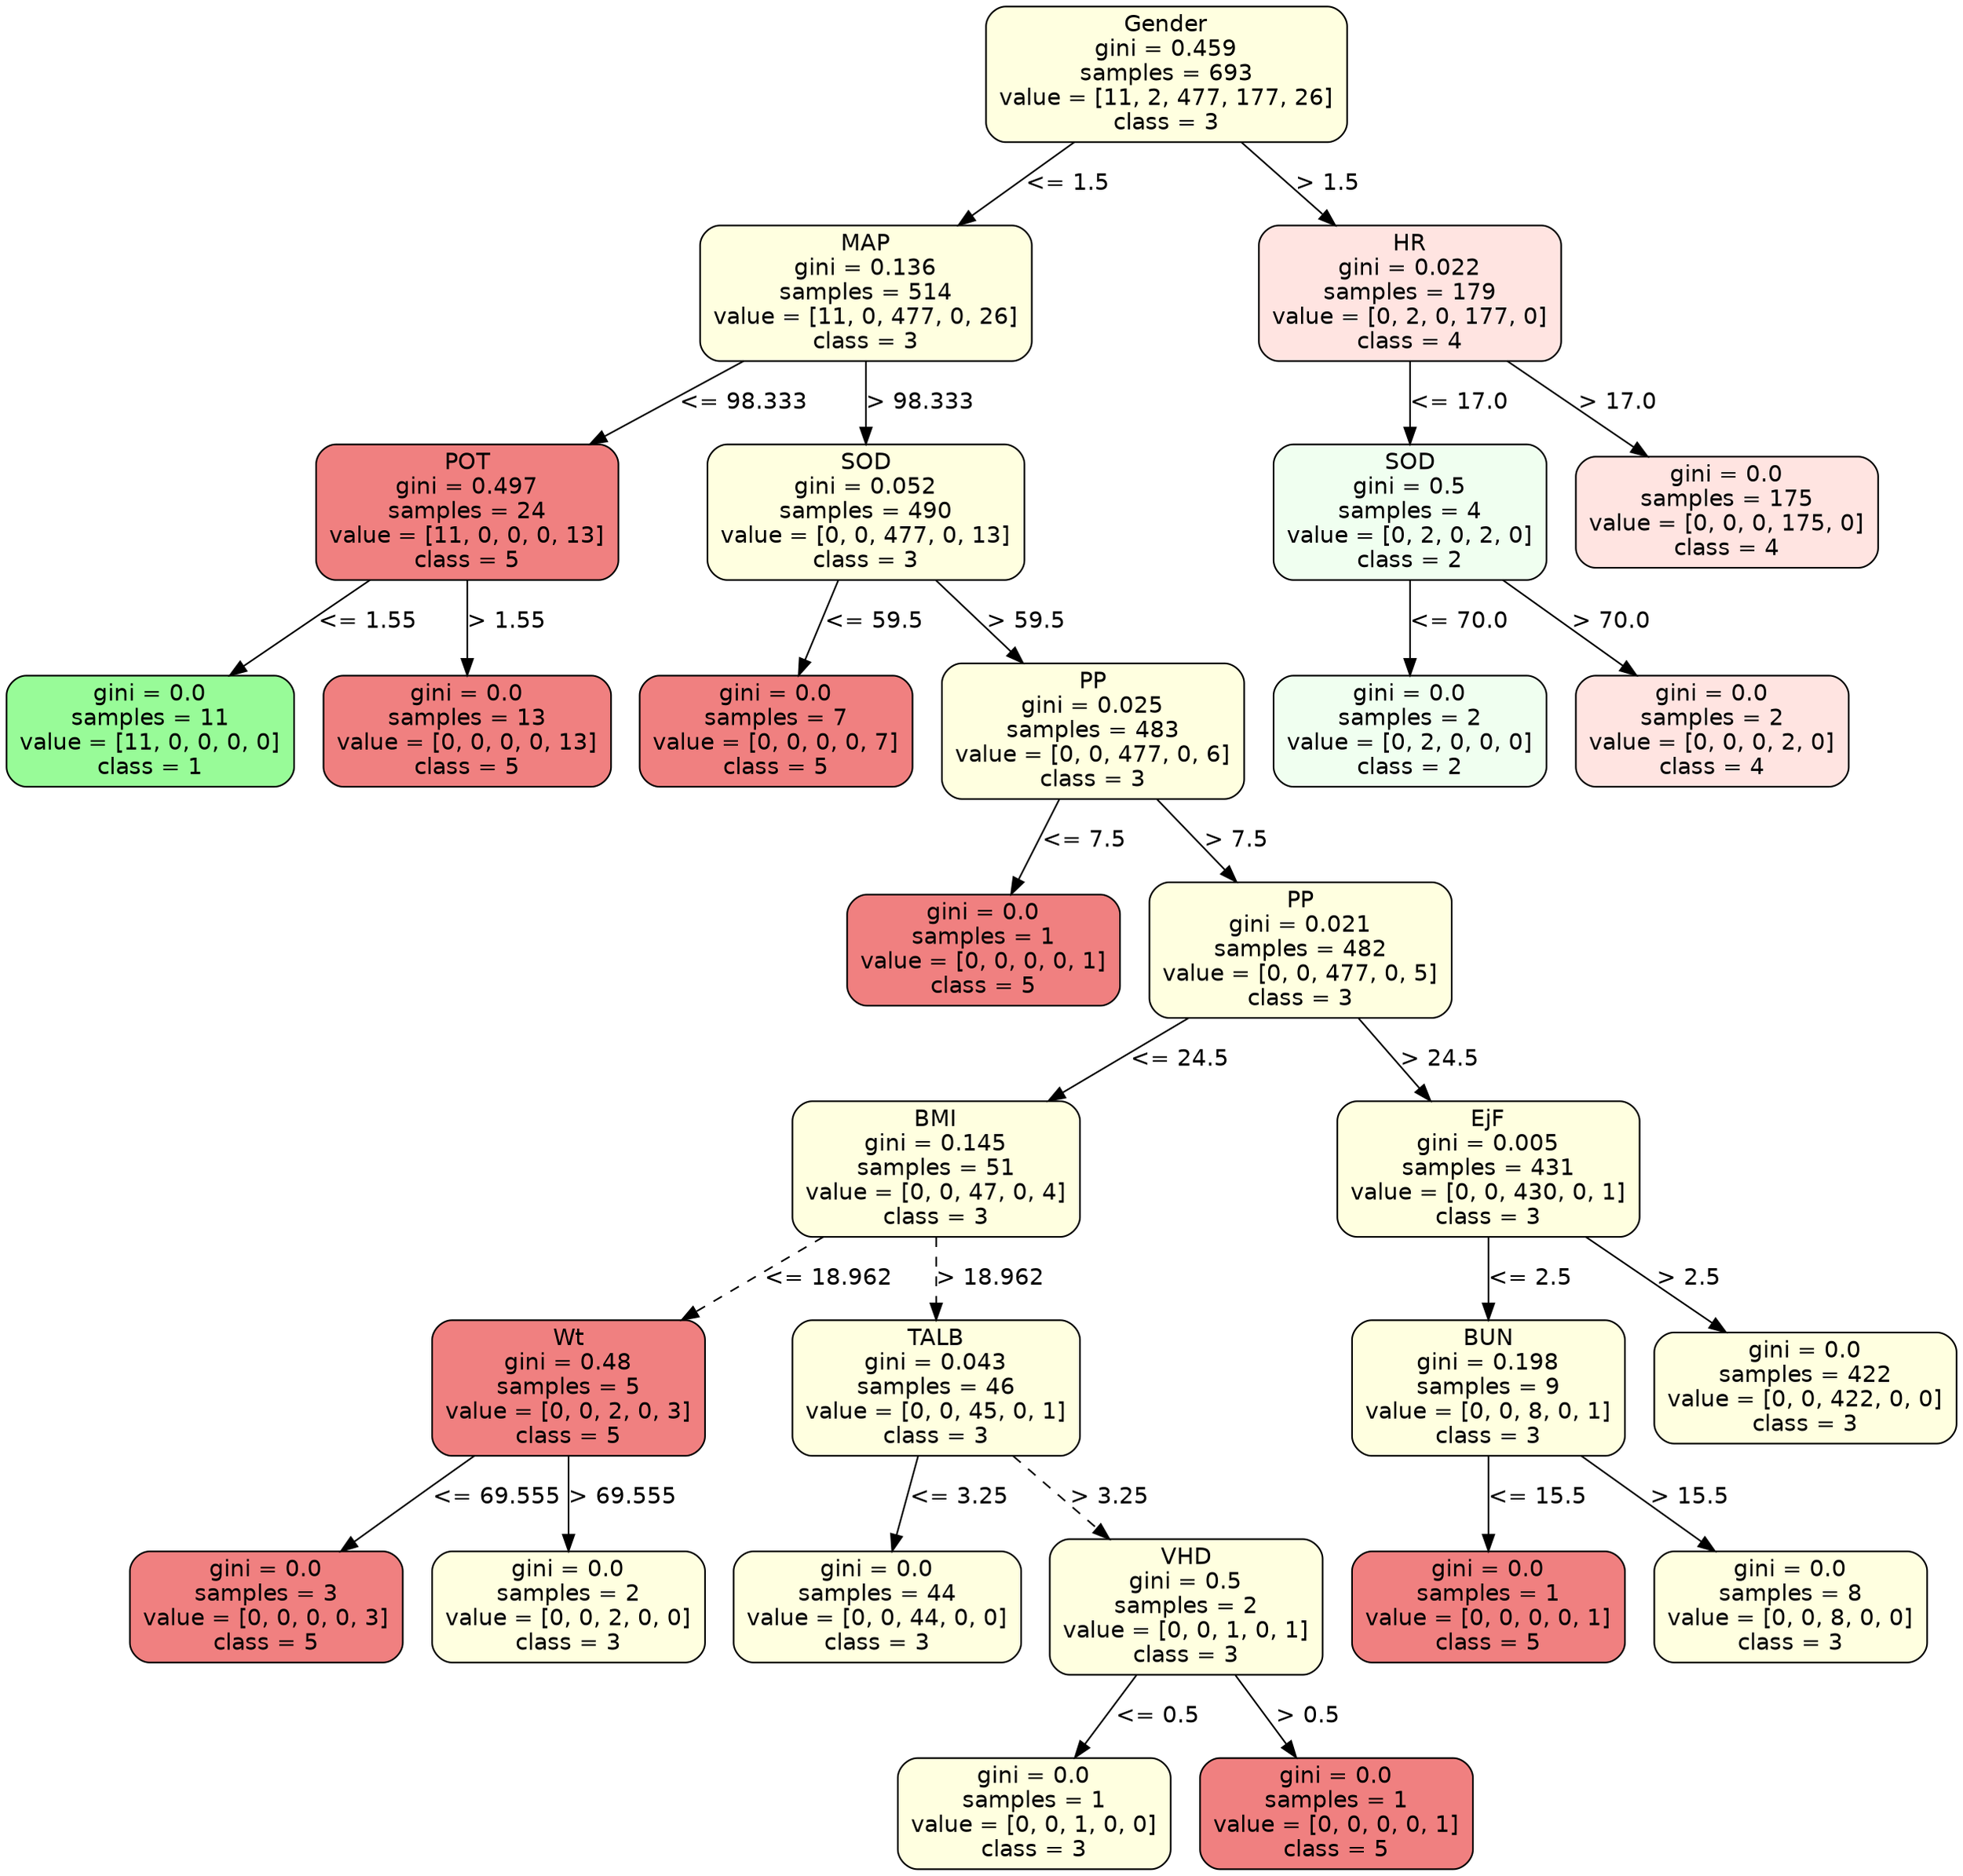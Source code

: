 strict digraph Tree {
	graph [bb="0,0,1017,1140"];
	node [color=black,
		fontname=helvetica,
		label="\N",
		shape=box,
		style="filled, rounded"
	];
	edge [fontname=helvetica];
	0	[fillcolor=lightyellow,
		height=1.1528,
		label="Gender\ngini = 0.459\nsamples = 693\nvalue = [11, 2, 477, 177, 26]\nclass = 3",
		pos="605.5,1098.5",
		width=2.5694];
	1	[fillcolor=lightyellow,
		height=1.1528,
		label="MAP\ngini = 0.136\nsamples = 514\nvalue = [11, 0, 477, 0, 26]\nclass = 3",
		pos="447.5,964.5",
		width=2.3611];
	0 -> 1	[label="<= 1.5",
		labelangle=45,
		labeldistance=2.5,
		lp="551.5,1031.5",
		op="<=",
		param=1.5,
		pos="e,496.03,1006 556.81,1056.8 540.06,1042.8 521.17,1027 503.86,1012.6",
		style=solid];
	24	[fillcolor=mistyrose,
		height=1.1528,
		label="HR\ngini = 0.022\nsamples = 179\nvalue = [0, 2, 0, 177, 0]\nclass = 4",
		pos="732.5,964.5",
		width=2.1528];
	0 -> 24	[label="> 1.5",
		labelangle=-45,
		labeldistance=2.5,
		lp="689,1031.5",
		op=">",
		param=1.5,
		pos="e,693.27,1006.3 644.64,1056.8 657.8,1043.1 672.6,1027.8 686.25,1013.6",
		style=solid];
	2	[fillcolor=lightcoral,
		height=1.1528,
		label="POT\ngini = 0.497\nsamples = 24\nvalue = [11, 0, 0, 0, 13]\nclass = 5",
		pos="238.5,830.5",
		width=2.1528];
	1 -> 2	[label="<= 98.333",
		lp="380.5,897.5",
		op="<=",
		param=98.333,
		pos="e,302.87,872.15 383.37,923 360.61,908.62 334.83,892.34 311.39,877.53",
		style=solid];
	5	[fillcolor=lightyellow,
		height=1.1528,
		label="SOD\ngini = 0.052\nsamples = 490\nvalue = [0, 0, 477, 0, 13]\nclass = 3",
		pos="447.5,830.5",
		width=2.25];
	1 -> 5	[label="> 98.333",
		lp="474.5,897.5",
		op=">",
		param=98.333,
		pos="e,447.5,872.27 447.5,922.82 447.5,910.02 447.5,895.73 447.5,882.32",
		style=solid];
	3	[fillcolor=palegreen,
		height=0.94444,
		label="gini = 0.0\nsamples = 11\nvalue = [11, 0, 0, 0, 0]\nclass = 1",
		pos="73.5,696.5",
		width=2.0417];
	2 -> 3	[label="<= 1.55",
		lp="185,763.5",
		op="<=",
		param=1.55,
		pos="e,114.79,730.53 187.65,788.82 167,772.3 143.24,753.29 122.75,736.9",
		style=solid];
	4	[fillcolor=lightcoral,
		height=0.94444,
		label="gini = 0.0\nsamples = 13\nvalue = [0, 0, 0, 0, 13]\nclass = 5",
		pos="238.5,696.5",
		width=2.0417];
	2 -> 4	[label="> 1.55",
		lp="258,763.5",
		op=">",
		param=1.55,
		pos="e,238.5,730.74 238.5,788.82 238.5,773.68 238.5,756.44 238.5,741.05",
		style=solid];
	6	[fillcolor=lightcoral,
		height=0.94444,
		label="gini = 0.0\nsamples = 7\nvalue = [0, 0, 0, 0, 7]\nclass = 5",
		pos="400.5,696.5",
		width=1.9444];
	5 -> 6	[label="<= 59.5",
		lp="449,763.5",
		op="<=",
		param=59.5,
		pos="e,412.34,730.74 433.01,788.82 427.52,773.39 421.25,755.78 415.69,740.17",
		style=solid];
	7	[fillcolor=lightyellow,
		height=1.1528,
		label="PP\ngini = 0.025\nsamples = 483\nvalue = [0, 0, 477, 0, 6]\nclass = 3",
		pos="566.5,696.5",
		width=2.1528];
	5 -> 7	[label="> 59.5",
		lp="531,763.5",
		op=">",
		param=59.5,
		pos="e,529.74,738.27 484.17,788.82 496.39,775.27 510.12,760.04 522.81,745.96",
		style=solid];
	8	[fillcolor=lightcoral,
		height=0.94444,
		label="gini = 0.0\nsamples = 1\nvalue = [0, 0, 0, 0, 1]\nclass = 5",
		pos="509.5,562.5",
		width=1.9444];
	7 -> 8	[label="<= 7.5",
		lp="560.5,629.5",
		op="<=",
		param=7.5,
		pos="e,523.86,596.74 548.93,654.82 542.27,639.39 534.67,621.78 527.92,606.17",
		style=solid];
	9	[fillcolor=lightyellow,
		height=1.1528,
		label="PP\ngini = 0.021\nsamples = 482\nvalue = [0, 0, 477, 0, 5]\nclass = 3",
		pos="675.5,562.5",
		width=2.1528];
	7 -> 9	[label="> 7.5",
		lp="640,629.5",
		op=">",
		param=7.5,
		pos="e,641.83,604.27 600.09,654.82 611.18,641.39 623.62,626.32 635.16,612.35",
		style=solid];
	10	[fillcolor=lightyellow,
		height=1.1528,
		label="BMI\ngini = 0.145\nsamples = 51\nvalue = [0, 0, 47, 0, 4]\nclass = 3",
		pos="484.5,428.5",
		width=2.0417];
	9 -> 10	[label="<= 24.5",
		lp="610,495.5",
		op="<=",
		param=24.5,
		pos="e,543.32,470.15 616.9,521 596.28,506.75 572.94,490.62 551.67,475.92",
		style=solid];
	19	[fillcolor=lightyellow,
		height=1.1528,
		label="EjF\ngini = 0.005\nsamples = 431\nvalue = [0, 0, 430, 0, 1]\nclass = 3",
		pos="773.5,428.5",
		width=2.1528];
	9 -> 19	[label="> 24.5",
		lp="747,495.5",
		op=">",
		param=24.5,
		pos="e,743.23,470.27 705.7,520.82 715.67,507.39 726.86,492.32 737.23,478.35",
		style=solid];
	11	[fillcolor=lightcoral,
		height=1.1528,
		label="Wt\ngini = 0.48\nsamples = 5\nvalue = [0, 0, 2, 0, 3]\nclass = 5",
		pos="291.5,294.5",
		width=1.9444];
	10 -> 11	[label="<= 18.962",
		lp="425.5,361.5",
		op="<=",
		param=18.962,
		pos="e,350.94,336.15 425.28,387 404.45,372.75 380.87,356.62 359.38,341.92",
		style=dashed];
	14	[fillcolor=lightyellow,
		height=1.1528,
		label="TALB\ngini = 0.043\nsamples = 46\nvalue = [0, 0, 45, 0, 1]\nclass = 3",
		pos="484.5,294.5",
		width=2.0417];
	10 -> 14	[label="> 18.962",
		lp="511.5,361.5",
		op=">",
		param=18.962,
		pos="e,484.5,336.27 484.5,386.82 484.5,374.02 484.5,359.73 484.5,346.32",
		style=dashed];
	12	[fillcolor=lightcoral,
		height=0.94444,
		label="gini = 0.0\nsamples = 3\nvalue = [0, 0, 0, 0, 3]\nclass = 5",
		pos="133.5,160.5",
		width=1.9444];
	11 -> 12	[label="<= 69.555",
		lp="248.5,227.5",
		op="<=",
		param=69.555,
		pos="e,173.03,194.53 242.81,252.82 223.12,236.37 200.48,217.46 180.93,201.12",
		style=solid];
	13	[fillcolor=lightyellow,
		height=0.94444,
		label="gini = 0.0\nsamples = 2\nvalue = [0, 0, 2, 0, 0]\nclass = 3",
		pos="291.5,160.5",
		width=1.9444];
	11 -> 13	[label="> 69.555",
		lp="318.5,227.5",
		op=">",
		param=69.555,
		pos="e,291.5,194.74 291.5,252.82 291.5,237.68 291.5,220.44 291.5,205.05",
		style=solid];
	15	[fillcolor=lightyellow,
		height=0.94444,
		label="gini = 0.0\nsamples = 44\nvalue = [0, 0, 44, 0, 0]\nclass = 3",
		pos="453.5,160.5",
		width=2.0417];
	14 -> 15	[label="<= 3.25",
		lp="494,227.5",
		op="<=",
		param=3.25,
		pos="e,461.31,194.74 474.95,252.82 471.36,237.53 467.26,220.11 463.62,204.61",
		style=solid];
	16	[fillcolor=lightyellow,
		height=1.1528,
		label="VHD\ngini = 0.5\nsamples = 2\nvalue = [0, 0, 1, 0, 1]\nclass = 3",
		pos="615.5,160.5",
		width=1.9444];
	14 -> 16	[label="> 3.25",
		lp="574,227.5",
		op=">",
		param=3.25,
		pos="e,575.03,202.27 524.87,252.82 538.45,239.14 553.71,223.76 567.79,209.57",
		style=dashed];
	17	[fillcolor=lightyellow,
		height=0.94444,
		label="gini = 0.0\nsamples = 1\nvalue = [0, 0, 1, 0, 0]\nclass = 3",
		pos="536.5,34",
		width=1.9444];
	16 -> 17	[label="<= 0.5",
		lp="598.5,93.5",
		op="<=",
		param=0.5,
		pos="e,557.68,68.379 589.63,118.73 581.14,105.35 571.69,90.465 563.15,76.995",
		style=solid];
	18	[fillcolor=lightcoral,
		height=0.94444,
		label="gini = 0.0\nsamples = 1\nvalue = [0, 0, 0, 0, 1]\nclass = 5",
		pos="694.5,34",
		width=1.9444];
	16 -> 18	[label="> 0.5",
		lp="678,93.5",
		op=">",
		param=0.5,
		pos="e,673.32,68.379 641.37,118.73 649.86,105.35 659.31,90.465 667.85,76.995",
		style=solid];
	20	[fillcolor=lightyellow,
		height=1.1528,
		label="BUN\ngini = 0.198\nsamples = 9\nvalue = [0, 0, 8, 0, 1]\nclass = 3",
		pos="773.5,294.5",
		width=1.9444];
	19 -> 20	[label="<= 2.5",
		lp="793.5,361.5",
		op="<=",
		param=2.5,
		pos="e,773.5,336.27 773.5,386.82 773.5,374.02 773.5,359.73 773.5,346.32",
		style=solid];
	23	[fillcolor=lightyellow,
		height=0.94444,
		label="gini = 0.0\nsamples = 422\nvalue = [0, 0, 422, 0, 0]\nclass = 3",
		pos="939.5,294.5",
		width=2.1528];
	19 -> 23	[label="> 2.5",
		lp="877,361.5",
		op=">",
		param=2.5,
		pos="e,897.96,328.53 824.66,386.82 845.43,370.3 869.34,351.29 889.95,334.9",
		style=solid];
	21	[fillcolor=lightcoral,
		height=0.94444,
		label="gini = 0.0\nsamples = 1\nvalue = [0, 0, 0, 0, 1]\nclass = 5",
		pos="773.5,160.5",
		width=1.9444];
	20 -> 21	[label="<= 15.5",
		lp="797,227.5",
		op="<=",
		param=15.5,
		pos="e,773.5,194.74 773.5,252.82 773.5,237.68 773.5,220.44 773.5,205.05",
		style=solid];
	22	[fillcolor=lightyellow,
		height=0.94444,
		label="gini = 0.0\nsamples = 8\nvalue = [0, 0, 8, 0, 0]\nclass = 3",
		pos="931.5,160.5",
		width=1.9444];
	20 -> 22	[label="> 15.5",
		lp="877,227.5",
		op=">",
		param=15.5,
		pos="e,891.97,194.53 822.19,252.82 841.88,236.37 864.52,217.46 884.07,201.12",
		style=solid];
	25	[fillcolor=honeydew,
		height=1.1528,
		label="SOD\ngini = 0.5\nsamples = 4\nvalue = [0, 2, 0, 2, 0]\nclass = 2",
		pos="732.5,830.5",
		width=1.9444];
	24 -> 25	[label="<= 17.0",
		lp="756,897.5",
		op="<=",
		param=17.0,
		pos="e,732.5,872.27 732.5,922.82 732.5,910.02 732.5,895.73 732.5,882.32",
		style=solid];
	28	[fillcolor=mistyrose,
		height=0.94444,
		label="gini = 0.0\nsamples = 175\nvalue = [0, 0, 0, 175, 0]\nclass = 4",
		pos="898.5,830.5",
		width=2.1528];
	24 -> 28	[label="> 17.0",
		lp="840,897.5",
		op=">",
		param=17.0,
		pos="e,856.96,864.53 783.66,922.82 804.43,906.3 828.34,887.29 848.95,870.9",
		style=solid];
	26	[fillcolor=honeydew,
		height=0.94444,
		label="gini = 0.0\nsamples = 2\nvalue = [0, 2, 0, 0, 0]\nclass = 2",
		pos="732.5,696.5",
		width=1.9444];
	25 -> 26	[label="<= 70.0",
		lp="756,763.5",
		op="<=",
		param=70.0,
		pos="e,732.5,730.74 732.5,788.82 732.5,773.68 732.5,756.44 732.5,741.05",
		style=solid];
	27	[fillcolor=mistyrose,
		height=0.94444,
		label="gini = 0.0\nsamples = 2\nvalue = [0, 0, 0, 2, 0]\nclass = 4",
		pos="890.5,696.5",
		width=1.9444];
	25 -> 27	[label="> 70.0",
		lp="836,763.5",
		op=">",
		param=70.0,
		pos="e,850.97,730.53 781.19,788.82 800.88,772.37 823.52,753.46 843.07,737.12",
		style=solid];
}
